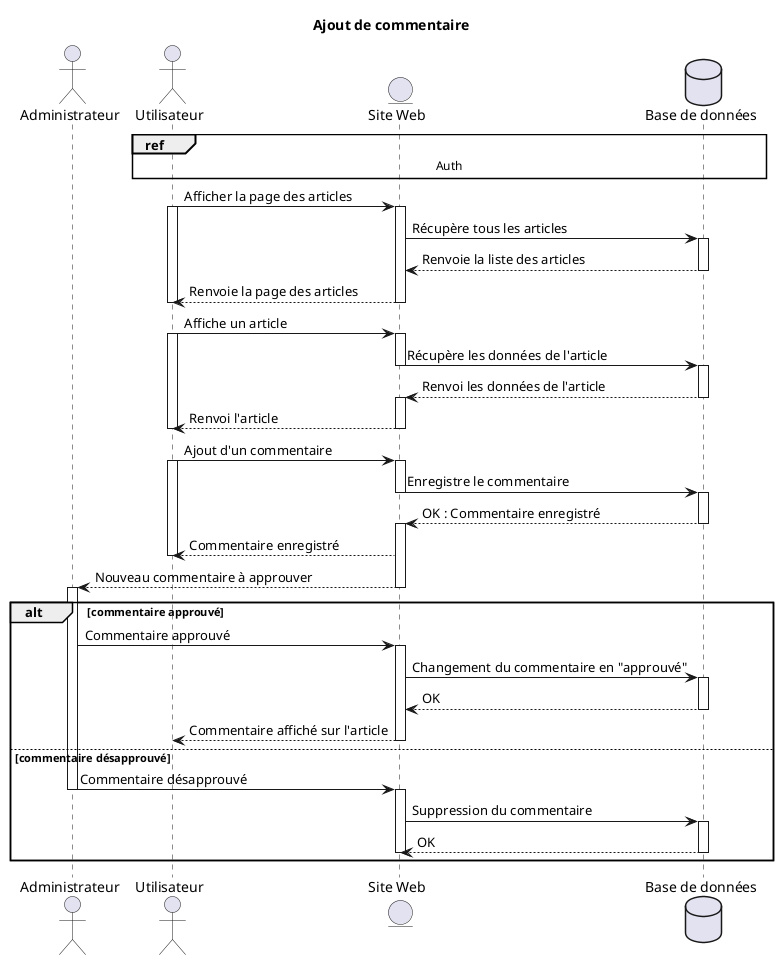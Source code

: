 @startuml
'https://plantuml.com/sequence-diagram

title Ajout de commentaire

actor Administrateur as a
actor Utilisateur as u
entity "Site Web" as www
database "Base de données" as db

ref over u, www, db : Auth

u -> www: Afficher la page des articles
    activate u
    activate www
www -> db: Récupère tous les articles
    activate db
www <-- db: Renvoie la liste des articles
    deactivate db
u <-- www: Renvoie la page des articles
    deactivate u
    deactivate www
u -> www: Affiche un article
    activate u
    activate www
www -> db: Récupère les données de l'article
    deactivate www
    activate db
www <-- db: Renvoi les données de l'article
    deactivate db
    activate www
u <-- www: Renvoi l'article
    deactivate www
    deactivate u
u -> www: Ajout d'un commentaire
    activate u
    activate www
www -> db: Enregistre le commentaire
    deactivate www
    activate db
www <-- db: OK : Commentaire enregistré
    deactivate db
    activate www
u <-- www: Commentaire enregistré
    deactivate u
a <-- www: Nouveau commentaire à approuver
    deactivate www
    activate a
'' VALIDATION DU COMMENTAIRE ''
alt commentaire approuvé
    a -> www: Commentaire approuvé
        activate www
    www -> db: Changement du commentaire en "approuvé"
        activate db
    www <-- db: OK
        deactivate db
    u <-- www: Commentaire affiché sur l'article
        deactivate www
else commentaire désapprouvé
    a -> www: Commentaire désapprouvé
        deactivate a
        activate www
    www -> db: Suppression du commentaire
        activate db
    www <-- db: OK
        deactivate www
        deactivate db
end

@enduml